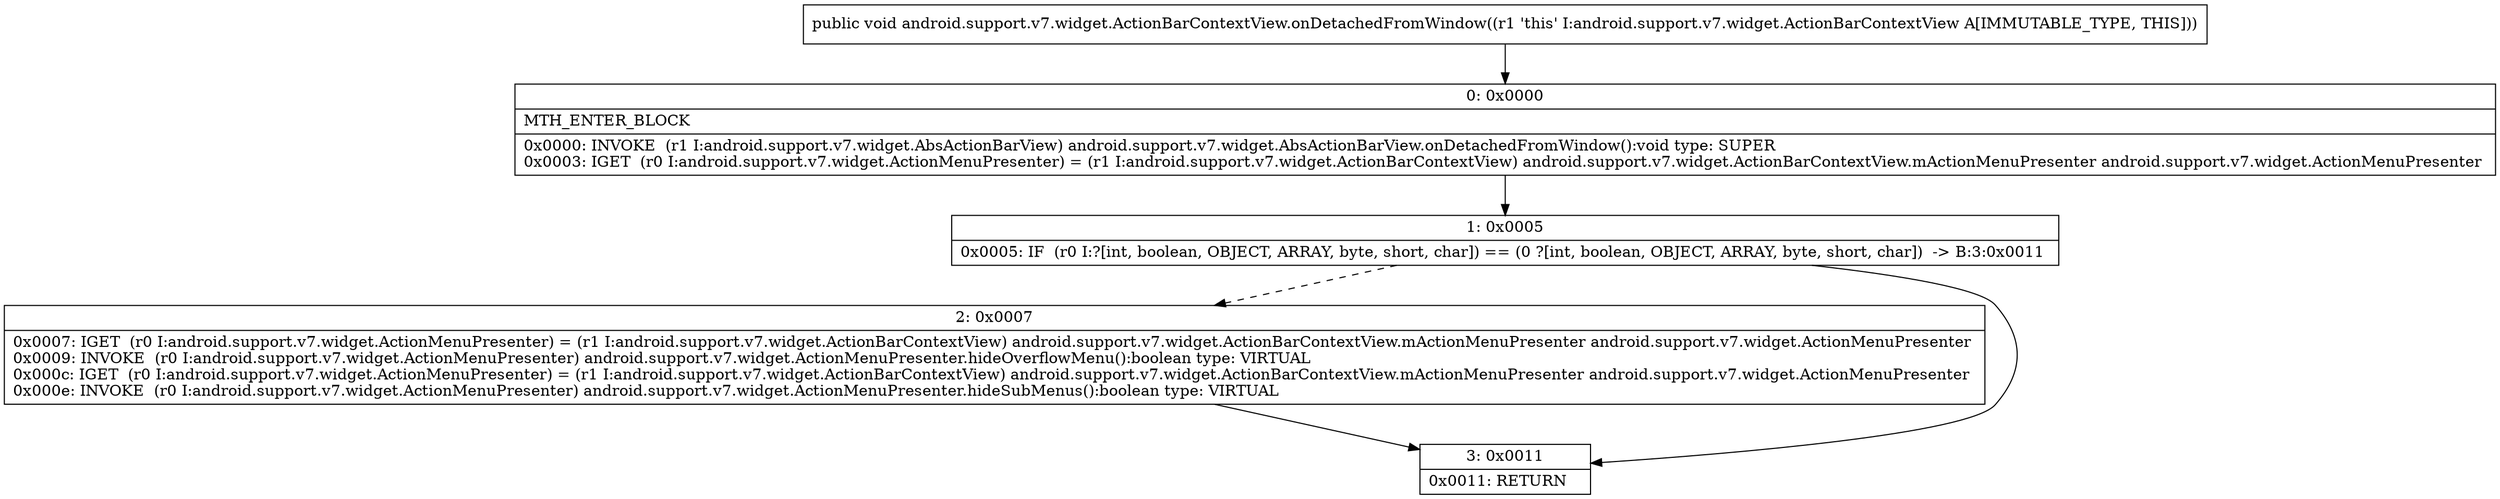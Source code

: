 digraph "CFG forandroid.support.v7.widget.ActionBarContextView.onDetachedFromWindow()V" {
Node_0 [shape=record,label="{0\:\ 0x0000|MTH_ENTER_BLOCK\l|0x0000: INVOKE  (r1 I:android.support.v7.widget.AbsActionBarView) android.support.v7.widget.AbsActionBarView.onDetachedFromWindow():void type: SUPER \l0x0003: IGET  (r0 I:android.support.v7.widget.ActionMenuPresenter) = (r1 I:android.support.v7.widget.ActionBarContextView) android.support.v7.widget.ActionBarContextView.mActionMenuPresenter android.support.v7.widget.ActionMenuPresenter \l}"];
Node_1 [shape=record,label="{1\:\ 0x0005|0x0005: IF  (r0 I:?[int, boolean, OBJECT, ARRAY, byte, short, char]) == (0 ?[int, boolean, OBJECT, ARRAY, byte, short, char])  \-\> B:3:0x0011 \l}"];
Node_2 [shape=record,label="{2\:\ 0x0007|0x0007: IGET  (r0 I:android.support.v7.widget.ActionMenuPresenter) = (r1 I:android.support.v7.widget.ActionBarContextView) android.support.v7.widget.ActionBarContextView.mActionMenuPresenter android.support.v7.widget.ActionMenuPresenter \l0x0009: INVOKE  (r0 I:android.support.v7.widget.ActionMenuPresenter) android.support.v7.widget.ActionMenuPresenter.hideOverflowMenu():boolean type: VIRTUAL \l0x000c: IGET  (r0 I:android.support.v7.widget.ActionMenuPresenter) = (r1 I:android.support.v7.widget.ActionBarContextView) android.support.v7.widget.ActionBarContextView.mActionMenuPresenter android.support.v7.widget.ActionMenuPresenter \l0x000e: INVOKE  (r0 I:android.support.v7.widget.ActionMenuPresenter) android.support.v7.widget.ActionMenuPresenter.hideSubMenus():boolean type: VIRTUAL \l}"];
Node_3 [shape=record,label="{3\:\ 0x0011|0x0011: RETURN   \l}"];
MethodNode[shape=record,label="{public void android.support.v7.widget.ActionBarContextView.onDetachedFromWindow((r1 'this' I:android.support.v7.widget.ActionBarContextView A[IMMUTABLE_TYPE, THIS])) }"];
MethodNode -> Node_0;
Node_0 -> Node_1;
Node_1 -> Node_2[style=dashed];
Node_1 -> Node_3;
Node_2 -> Node_3;
}

